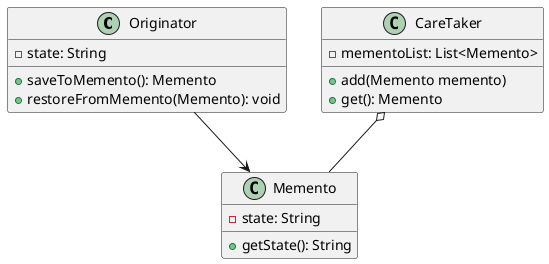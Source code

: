 @startuml

class Originator {
    - state: String
    + saveToMemento(): Memento
    + restoreFromMemento(Memento): void
}
class Memento {
    - state: String
    + getState(): String
}

class CareTaker {
    - mementoList: List<Memento>
    + add(Memento memento)
    + get(): Memento
}

Originator --> Memento
CareTaker o-- Memento

@enduml